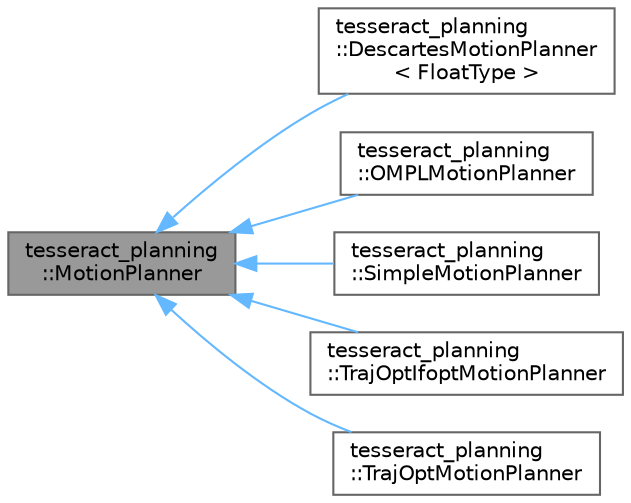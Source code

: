 digraph "tesseract_planning::MotionPlanner"
{
 // LATEX_PDF_SIZE
  bgcolor="transparent";
  edge [fontname=Helvetica,fontsize=10,labelfontname=Helvetica,labelfontsize=10];
  node [fontname=Helvetica,fontsize=10,shape=box,height=0.2,width=0.4];
  rankdir="LR";
  Node1 [label="tesseract_planning\l::MotionPlanner",height=0.2,width=0.4,color="gray40", fillcolor="grey60", style="filled", fontcolor="black",tooltip=" "];
  Node1 -> Node2 [dir="back",color="steelblue1",style="solid"];
  Node2 [label="tesseract_planning\l::DescartesMotionPlanner\l\< FloatType \>",height=0.2,width=0.4,color="gray40", fillcolor="white", style="filled",URL="$d7/d2c/classtesseract__planning_1_1DescartesMotionPlanner.html",tooltip=" "];
  Node1 -> Node3 [dir="back",color="steelblue1",style="solid"];
  Node3 [label="tesseract_planning\l::OMPLMotionPlanner",height=0.2,width=0.4,color="gray40", fillcolor="white", style="filled",URL="$dd/dd3/classtesseract__planning_1_1OMPLMotionPlanner.html",tooltip="This planner is intended to provide an easy to use interface to OMPL for freespace planning...."];
  Node1 -> Node4 [dir="back",color="steelblue1",style="solid"];
  Node4 [label="tesseract_planning\l::SimpleMotionPlanner",height=0.2,width=0.4,color="gray40", fillcolor="white", style="filled",URL="$d1/d5b/classtesseract__planning_1_1SimpleMotionPlanner.html",tooltip="The simple planner is meant to be a tool for assigning values to the seed. The planner simply loops o..."];
  Node1 -> Node5 [dir="back",color="steelblue1",style="solid"];
  Node5 [label="tesseract_planning\l::TrajOptIfoptMotionPlanner",height=0.2,width=0.4,color="gray40", fillcolor="white", style="filled",URL="$d6/d89/classtesseract__planning_1_1TrajOptIfoptMotionPlanner.html",tooltip=" "];
  Node1 -> Node6 [dir="back",color="steelblue1",style="solid"];
  Node6 [label="tesseract_planning\l::TrajOptMotionPlanner",height=0.2,width=0.4,color="gray40", fillcolor="white", style="filled",URL="$d3/db9/classtesseract__planning_1_1TrajOptMotionPlanner.html",tooltip=" "];
}
